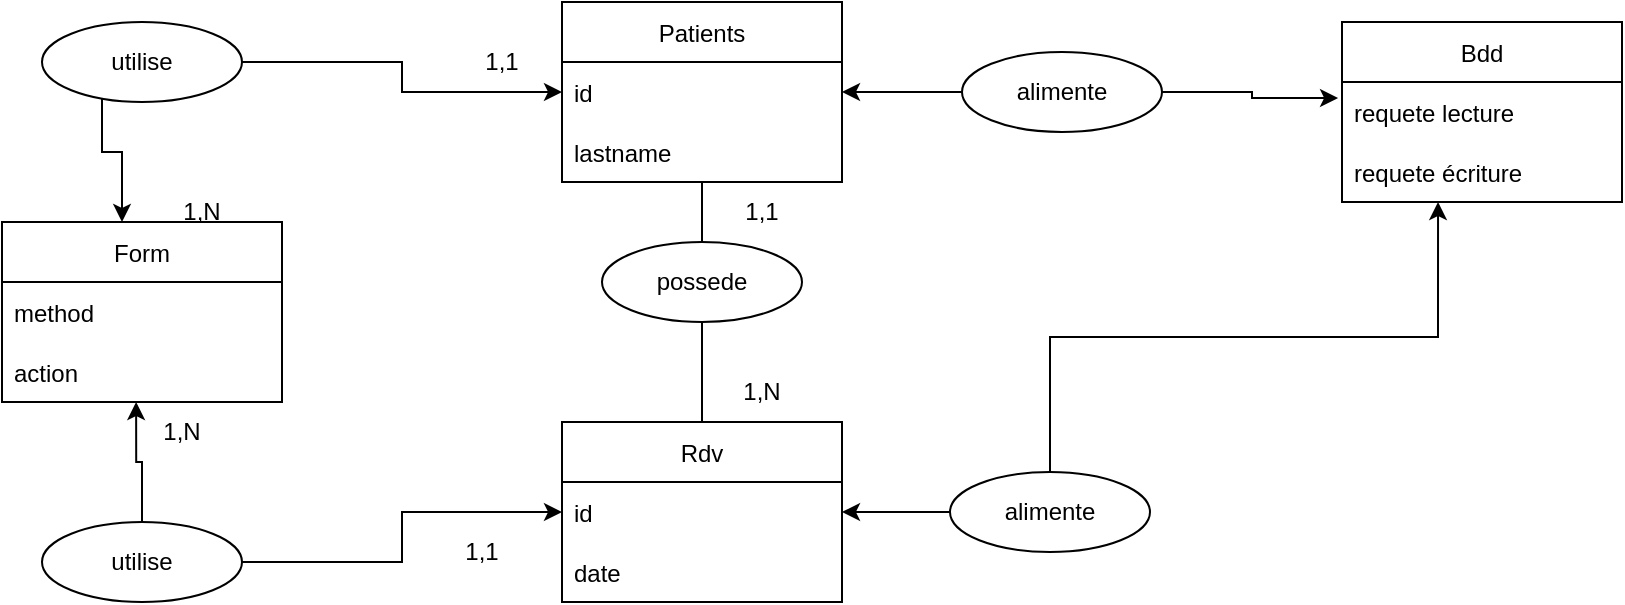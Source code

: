 <mxfile version="15.4.3" type="github">
  <diagram id="T_7mgLWfFxyhhprFRPRg" name="Page-1">
    <mxGraphModel dx="1929" dy="572" grid="1" gridSize="10" guides="1" tooltips="1" connect="1" arrows="1" fold="1" page="1" pageScale="1" pageWidth="827" pageHeight="1169" math="0" shadow="0">
      <root>
        <mxCell id="0" />
        <mxCell id="1" parent="0" />
        <mxCell id="VrgeUJsN6XW4zrl3UHQd-2" value="Form" style="swimlane;fontStyle=0;childLayout=stackLayout;horizontal=1;startSize=30;horizontalStack=0;resizeParent=1;resizeParentMax=0;resizeLast=0;collapsible=1;marginBottom=0;" vertex="1" parent="1">
          <mxGeometry x="-60" y="150" width="140" height="90" as="geometry" />
        </mxCell>
        <mxCell id="VrgeUJsN6XW4zrl3UHQd-3" value="method" style="text;strokeColor=none;fillColor=none;align=left;verticalAlign=middle;spacingLeft=4;spacingRight=4;overflow=hidden;points=[[0,0.5],[1,0.5]];portConstraint=eastwest;rotatable=0;" vertex="1" parent="VrgeUJsN6XW4zrl3UHQd-2">
          <mxGeometry y="30" width="140" height="30" as="geometry" />
        </mxCell>
        <mxCell id="VrgeUJsN6XW4zrl3UHQd-4" value="action" style="text;strokeColor=none;fillColor=none;align=left;verticalAlign=middle;spacingLeft=4;spacingRight=4;overflow=hidden;points=[[0,0.5],[1,0.5]];portConstraint=eastwest;rotatable=0;" vertex="1" parent="VrgeUJsN6XW4zrl3UHQd-2">
          <mxGeometry y="60" width="140" height="30" as="geometry" />
        </mxCell>
        <mxCell id="VrgeUJsN6XW4zrl3UHQd-6" value="Patients" style="swimlane;fontStyle=0;childLayout=stackLayout;horizontal=1;startSize=30;horizontalStack=0;resizeParent=1;resizeParentMax=0;resizeLast=0;collapsible=1;marginBottom=0;" vertex="1" parent="1">
          <mxGeometry x="220" y="40" width="140" height="90" as="geometry" />
        </mxCell>
        <mxCell id="VrgeUJsN6XW4zrl3UHQd-7" value="id" style="text;strokeColor=none;fillColor=none;align=left;verticalAlign=middle;spacingLeft=4;spacingRight=4;overflow=hidden;points=[[0,0.5],[1,0.5]];portConstraint=eastwest;rotatable=0;" vertex="1" parent="VrgeUJsN6XW4zrl3UHQd-6">
          <mxGeometry y="30" width="140" height="30" as="geometry" />
        </mxCell>
        <mxCell id="VrgeUJsN6XW4zrl3UHQd-8" value="lastname" style="text;strokeColor=none;fillColor=none;align=left;verticalAlign=middle;spacingLeft=4;spacingRight=4;overflow=hidden;points=[[0,0.5],[1,0.5]];portConstraint=eastwest;rotatable=0;" vertex="1" parent="VrgeUJsN6XW4zrl3UHQd-6">
          <mxGeometry y="60" width="140" height="30" as="geometry" />
        </mxCell>
        <mxCell id="VrgeUJsN6XW4zrl3UHQd-9" value="Bdd" style="swimlane;fontStyle=0;childLayout=stackLayout;horizontal=1;startSize=30;horizontalStack=0;resizeParent=1;resizeParentMax=0;resizeLast=0;collapsible=1;marginBottom=0;" vertex="1" parent="1">
          <mxGeometry x="610" y="50" width="140" height="90" as="geometry" />
        </mxCell>
        <mxCell id="VrgeUJsN6XW4zrl3UHQd-10" value="requete lecture" style="text;strokeColor=none;fillColor=none;align=left;verticalAlign=middle;spacingLeft=4;spacingRight=4;overflow=hidden;points=[[0,0.5],[1,0.5]];portConstraint=eastwest;rotatable=0;" vertex="1" parent="VrgeUJsN6XW4zrl3UHQd-9">
          <mxGeometry y="30" width="140" height="30" as="geometry" />
        </mxCell>
        <mxCell id="VrgeUJsN6XW4zrl3UHQd-11" value="requete écriture" style="text;strokeColor=none;fillColor=none;align=left;verticalAlign=middle;spacingLeft=4;spacingRight=4;overflow=hidden;points=[[0,0.5],[1,0.5]];portConstraint=eastwest;rotatable=0;" vertex="1" parent="VrgeUJsN6XW4zrl3UHQd-9">
          <mxGeometry y="60" width="140" height="30" as="geometry" />
        </mxCell>
        <mxCell id="VrgeUJsN6XW4zrl3UHQd-12" value="Rdv" style="swimlane;fontStyle=0;childLayout=stackLayout;horizontal=1;startSize=30;horizontalStack=0;resizeParent=1;resizeParentMax=0;resizeLast=0;collapsible=1;marginBottom=0;" vertex="1" parent="1">
          <mxGeometry x="220" y="250" width="140" height="90" as="geometry" />
        </mxCell>
        <mxCell id="VrgeUJsN6XW4zrl3UHQd-13" value="id" style="text;strokeColor=none;fillColor=none;align=left;verticalAlign=middle;spacingLeft=4;spacingRight=4;overflow=hidden;points=[[0,0.5],[1,0.5]];portConstraint=eastwest;rotatable=0;" vertex="1" parent="VrgeUJsN6XW4zrl3UHQd-12">
          <mxGeometry y="30" width="140" height="30" as="geometry" />
        </mxCell>
        <mxCell id="VrgeUJsN6XW4zrl3UHQd-14" value="date" style="text;strokeColor=none;fillColor=none;align=left;verticalAlign=middle;spacingLeft=4;spacingRight=4;overflow=hidden;points=[[0,0.5],[1,0.5]];portConstraint=eastwest;rotatable=0;" vertex="1" parent="VrgeUJsN6XW4zrl3UHQd-12">
          <mxGeometry y="60" width="140" height="30" as="geometry" />
        </mxCell>
        <mxCell id="VrgeUJsN6XW4zrl3UHQd-16" value="" style="endArrow=none;html=1;rounded=0;edgeStyle=orthogonalEdgeStyle;exitX=0.5;exitY=0;exitDx=0;exitDy=0;entryX=0.5;entryY=1;entryDx=0;entryDy=0;entryPerimeter=0;" edge="1" parent="1" source="VrgeUJsN6XW4zrl3UHQd-12" target="VrgeUJsN6XW4zrl3UHQd-8">
          <mxGeometry relative="1" as="geometry">
            <mxPoint x="330" y="290" as="sourcePoint" />
            <mxPoint x="490" y="290" as="targetPoint" />
          </mxGeometry>
        </mxCell>
        <mxCell id="VrgeUJsN6XW4zrl3UHQd-15" value="possede" style="ellipse;whiteSpace=wrap;html=1;align=center;" vertex="1" parent="1">
          <mxGeometry x="240" y="160" width="100" height="40" as="geometry" />
        </mxCell>
        <mxCell id="VrgeUJsN6XW4zrl3UHQd-17" value="1,N" style="text;html=1;strokeColor=none;fillColor=none;align=center;verticalAlign=middle;whiteSpace=wrap;rounded=0;" vertex="1" parent="1">
          <mxGeometry x="290" y="220" width="60" height="30" as="geometry" />
        </mxCell>
        <mxCell id="VrgeUJsN6XW4zrl3UHQd-18" value="1,1" style="text;html=1;strokeColor=none;fillColor=none;align=center;verticalAlign=middle;whiteSpace=wrap;rounded=0;" vertex="1" parent="1">
          <mxGeometry x="290" y="130" width="60" height="30" as="geometry" />
        </mxCell>
        <mxCell id="VrgeUJsN6XW4zrl3UHQd-25" style="edgeStyle=orthogonalEdgeStyle;rounded=0;orthogonalLoop=1;jettySize=auto;html=1;" edge="1" parent="1" source="VrgeUJsN6XW4zrl3UHQd-20" target="VrgeUJsN6XW4zrl3UHQd-7">
          <mxGeometry relative="1" as="geometry" />
        </mxCell>
        <mxCell id="VrgeUJsN6XW4zrl3UHQd-26" style="edgeStyle=orthogonalEdgeStyle;rounded=0;orthogonalLoop=1;jettySize=auto;html=1;" edge="1" parent="1" source="VrgeUJsN6XW4zrl3UHQd-20">
          <mxGeometry relative="1" as="geometry">
            <mxPoint y="150" as="targetPoint" />
            <Array as="points">
              <mxPoint x="-10" y="115" />
              <mxPoint y="115" />
              <mxPoint y="150" />
            </Array>
          </mxGeometry>
        </mxCell>
        <mxCell id="VrgeUJsN6XW4zrl3UHQd-20" value="utilise" style="ellipse;whiteSpace=wrap;html=1;align=center;" vertex="1" parent="1">
          <mxGeometry x="-40" y="50" width="100" height="40" as="geometry" />
        </mxCell>
        <mxCell id="VrgeUJsN6XW4zrl3UHQd-23" style="edgeStyle=orthogonalEdgeStyle;rounded=0;orthogonalLoop=1;jettySize=auto;html=1;entryX=0.479;entryY=1;entryDx=0;entryDy=0;entryPerimeter=0;" edge="1" parent="1" source="VrgeUJsN6XW4zrl3UHQd-22" target="VrgeUJsN6XW4zrl3UHQd-4">
          <mxGeometry relative="1" as="geometry" />
        </mxCell>
        <mxCell id="VrgeUJsN6XW4zrl3UHQd-24" style="edgeStyle=orthogonalEdgeStyle;rounded=0;orthogonalLoop=1;jettySize=auto;html=1;entryX=0;entryY=0.5;entryDx=0;entryDy=0;" edge="1" parent="1" source="VrgeUJsN6XW4zrl3UHQd-22" target="VrgeUJsN6XW4zrl3UHQd-13">
          <mxGeometry relative="1" as="geometry" />
        </mxCell>
        <mxCell id="VrgeUJsN6XW4zrl3UHQd-22" value="utilise" style="ellipse;whiteSpace=wrap;html=1;align=center;" vertex="1" parent="1">
          <mxGeometry x="-40" y="300" width="100" height="40" as="geometry" />
        </mxCell>
        <mxCell id="VrgeUJsN6XW4zrl3UHQd-29" value="1,N" style="text;html=1;strokeColor=none;fillColor=none;align=center;verticalAlign=middle;whiteSpace=wrap;rounded=0;" vertex="1" parent="1">
          <mxGeometry x="10" y="130" width="60" height="30" as="geometry" />
        </mxCell>
        <mxCell id="VrgeUJsN6XW4zrl3UHQd-30" value="1,N" style="text;html=1;strokeColor=none;fillColor=none;align=center;verticalAlign=middle;whiteSpace=wrap;rounded=0;" vertex="1" parent="1">
          <mxGeometry y="240" width="60" height="30" as="geometry" />
        </mxCell>
        <mxCell id="VrgeUJsN6XW4zrl3UHQd-32" value="1,1" style="text;html=1;strokeColor=none;fillColor=none;align=center;verticalAlign=middle;whiteSpace=wrap;rounded=0;" vertex="1" parent="1">
          <mxGeometry x="160" y="55" width="60" height="30" as="geometry" />
        </mxCell>
        <mxCell id="VrgeUJsN6XW4zrl3UHQd-34" value="1,1" style="text;html=1;strokeColor=none;fillColor=none;align=center;verticalAlign=middle;whiteSpace=wrap;rounded=0;" vertex="1" parent="1">
          <mxGeometry x="150" y="300" width="60" height="30" as="geometry" />
        </mxCell>
        <mxCell id="VrgeUJsN6XW4zrl3UHQd-37" style="edgeStyle=orthogonalEdgeStyle;rounded=0;orthogonalLoop=1;jettySize=auto;html=1;" edge="1" parent="1" source="VrgeUJsN6XW4zrl3UHQd-36" target="VrgeUJsN6XW4zrl3UHQd-7">
          <mxGeometry relative="1" as="geometry" />
        </mxCell>
        <mxCell id="VrgeUJsN6XW4zrl3UHQd-38" style="edgeStyle=orthogonalEdgeStyle;rounded=0;orthogonalLoop=1;jettySize=auto;html=1;entryX=-0.014;entryY=0.267;entryDx=0;entryDy=0;entryPerimeter=0;" edge="1" parent="1" source="VrgeUJsN6XW4zrl3UHQd-36" target="VrgeUJsN6XW4zrl3UHQd-10">
          <mxGeometry relative="1" as="geometry" />
        </mxCell>
        <mxCell id="VrgeUJsN6XW4zrl3UHQd-36" value="alimente" style="ellipse;whiteSpace=wrap;html=1;align=center;" vertex="1" parent="1">
          <mxGeometry x="420" y="65" width="100" height="40" as="geometry" />
        </mxCell>
        <mxCell id="VrgeUJsN6XW4zrl3UHQd-40" style="edgeStyle=orthogonalEdgeStyle;rounded=0;orthogonalLoop=1;jettySize=auto;html=1;entryX=1;entryY=0.5;entryDx=0;entryDy=0;" edge="1" parent="1" source="VrgeUJsN6XW4zrl3UHQd-39" target="VrgeUJsN6XW4zrl3UHQd-13">
          <mxGeometry relative="1" as="geometry" />
        </mxCell>
        <mxCell id="VrgeUJsN6XW4zrl3UHQd-41" style="edgeStyle=orthogonalEdgeStyle;rounded=0;orthogonalLoop=1;jettySize=auto;html=1;entryX=0.343;entryY=1;entryDx=0;entryDy=0;entryPerimeter=0;" edge="1" parent="1" source="VrgeUJsN6XW4zrl3UHQd-39" target="VrgeUJsN6XW4zrl3UHQd-11">
          <mxGeometry relative="1" as="geometry" />
        </mxCell>
        <mxCell id="VrgeUJsN6XW4zrl3UHQd-39" value="alimente" style="ellipse;whiteSpace=wrap;html=1;align=center;" vertex="1" parent="1">
          <mxGeometry x="414" y="275" width="100" height="40" as="geometry" />
        </mxCell>
      </root>
    </mxGraphModel>
  </diagram>
</mxfile>
